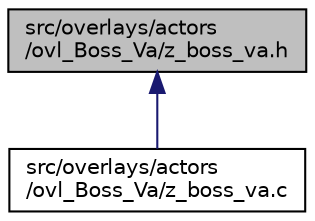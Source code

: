 digraph "src/overlays/actors/ovl_Boss_Va/z_boss_va.h"
{
 // LATEX_PDF_SIZE
  edge [fontname="Helvetica",fontsize="10",labelfontname="Helvetica",labelfontsize="10"];
  node [fontname="Helvetica",fontsize="10",shape=record];
  Node1 [label="src/overlays/actors\l/ovl_Boss_Va/z_boss_va.h",height=0.2,width=0.4,color="black", fillcolor="grey75", style="filled", fontcolor="black",tooltip=" "];
  Node1 -> Node2 [dir="back",color="midnightblue",fontsize="10",style="solid",fontname="Helvetica"];
  Node2 [label="src/overlays/actors\l/ovl_Boss_Va/z_boss_va.c",height=0.2,width=0.4,color="black", fillcolor="white", style="filled",URL="$d7/d08/z__boss__va_8c.html",tooltip=" "];
}
